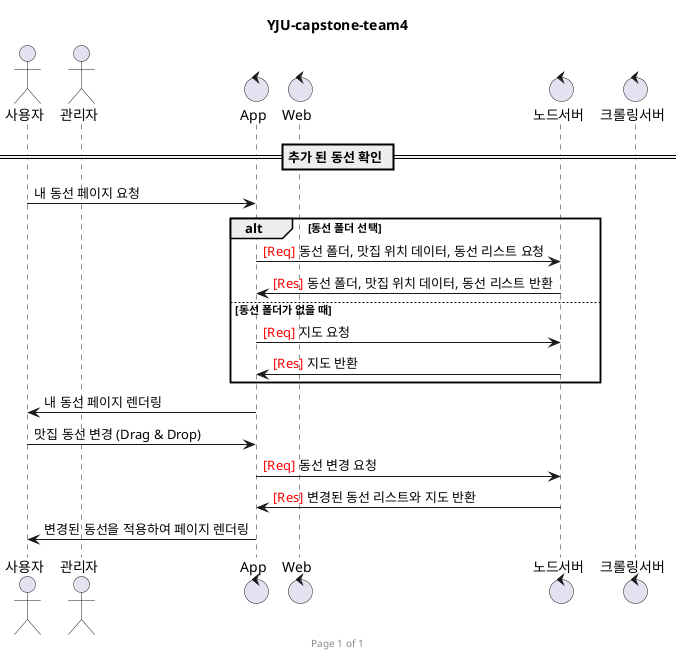 @startuml

title YJU-capstone-team4
footer Page %page% of %lastpage%

actor 사용자 as User
actor 관리자 as Admin

control App
control Web
control 노드서버 as Node
control 크롤링서버 as Lamda

== 추가 된 동선 확인 ==
User -> App : 내 동선 페이지 요청
    alt 동선 폴더 선택
        App -> Node : <font color=red>[Req]</font> 동선 폴더, 맛집 위치 데이터, 동선 리스트 요청
        Node -> App : <font color=red>[Res]</font> 동선 폴더, 맛집 위치 데이터, 동선 리스트 반환
    else 동선 폴더가 없을 때
        App -> Node : <font color=red>[Req]</font> 지도 요청
        Node -> App : <font color=red>[Res]</font> 지도 반환
    end
App -> User : 내 동선 페이지 렌더링
    User -> App : 맛집 동선 변경 (Drag & Drop)
        App -> Node : <font color=red>[Req]</font> 동선 변경 요청
        Node -> App : <font color=red>[Res]</font> 변경된 동선 리스트와 지도 반환
    App -> User : 변경된 동선을 적용하여 페이지 렌더링

@enduml
